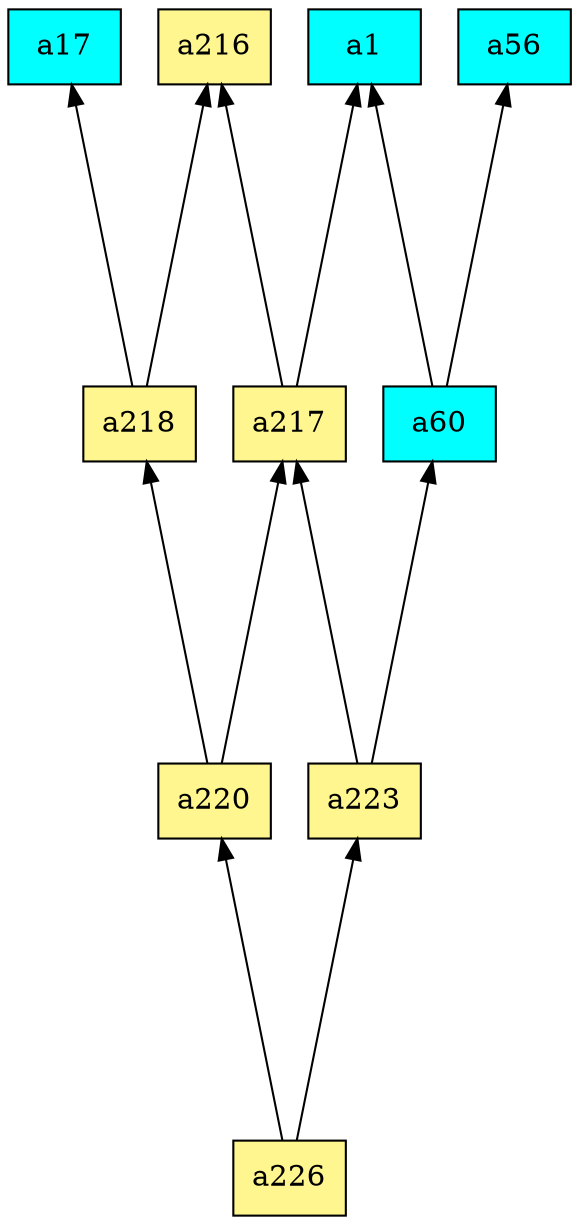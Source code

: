 digraph G {
rankdir=BT;ranksep="2.0";
"a220" [shape=record,fillcolor=khaki1,style=filled,label="{a220}"];
"a1" [shape=record,fillcolor=cyan,style=filled,label="{a1}"];
"a216" [shape=record,fillcolor=khaki1,style=filled,label="{a216}"];
"a60" [shape=record,fillcolor=cyan,style=filled,label="{a60}"];
"a56" [shape=record,fillcolor=cyan,style=filled,label="{a56}"];
"a226" [shape=record,fillcolor=khaki1,style=filled,label="{a226}"];
"a223" [shape=record,fillcolor=khaki1,style=filled,label="{a223}"];
"a17" [shape=record,fillcolor=cyan,style=filled,label="{a17}"];
"a217" [shape=record,fillcolor=khaki1,style=filled,label="{a217}"];
"a218" [shape=record,fillcolor=khaki1,style=filled,label="{a218}"];
"a220" -> "a217"
"a220" -> "a218"
"a60" -> "a1"
"a60" -> "a56"
"a226" -> "a220"
"a226" -> "a223"
"a223" -> "a60"
"a223" -> "a217"
"a217" -> "a1"
"a217" -> "a216"
"a218" -> "a216"
"a218" -> "a17"
}